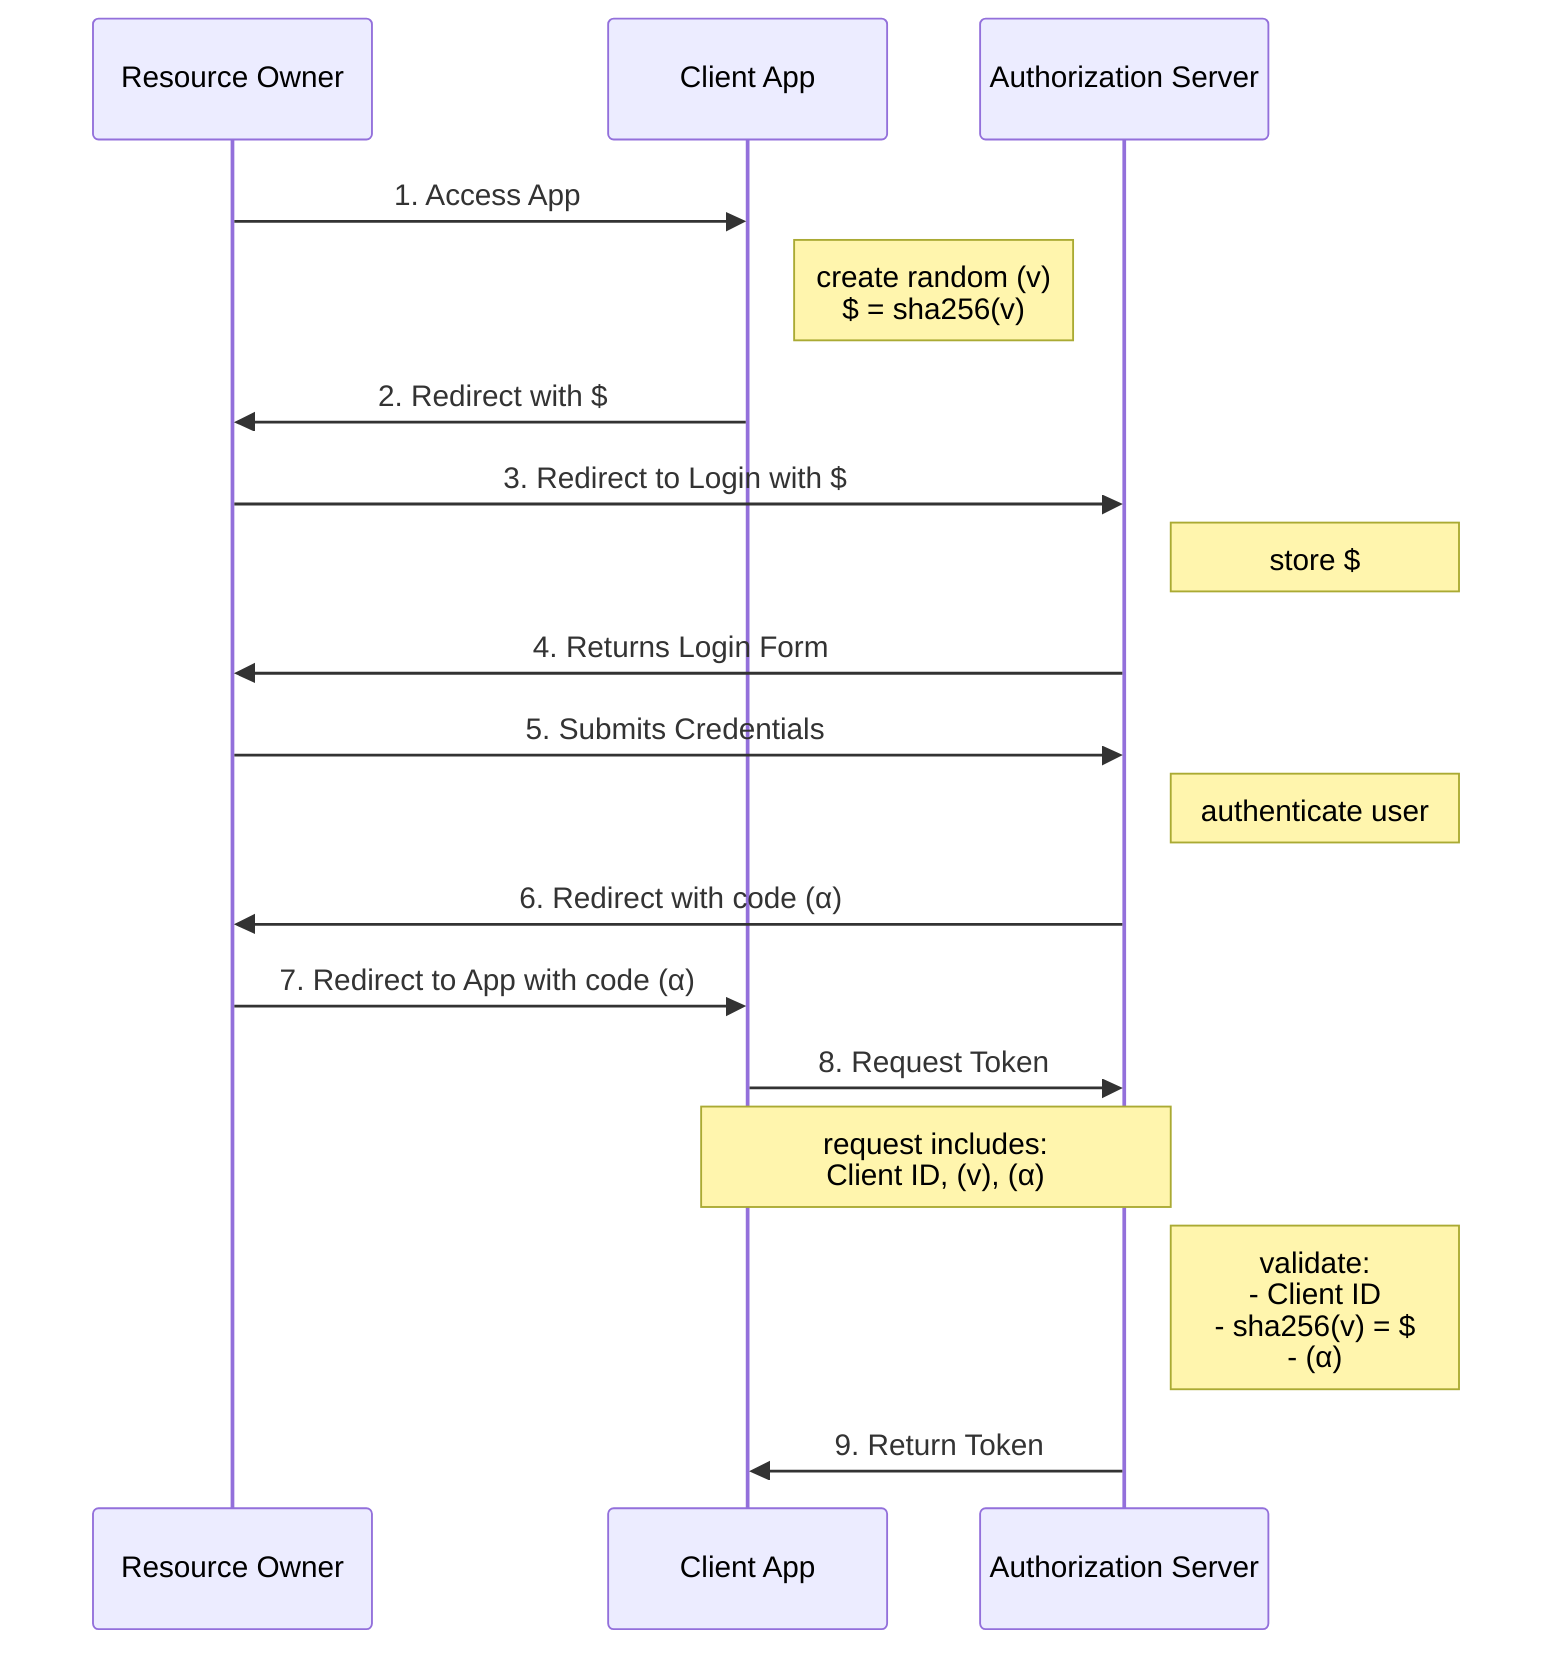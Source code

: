 sequenceDiagram
    participant RO as Resource Owner
    participant CA as Client App
    participant AS as Authorization Server
    RO->>CA: 1. Access App
    note right of CA: create random (v)<br/>$ = sha256(v) 
    CA->>RO: 2. Redirect with $
    RO->>AS: 3. Redirect to Login with $
    note right of AS: store $
    AS->>RO: 4. Returns Login Form
    RO->>AS: 5. Submits Credentials
    note right of AS: authenticate user
    AS->>RO: 6. Redirect with code (α)
    RO->>CA: 7. Redirect to App with code (α)
    CA->>AS: 8. Request Token
    note over CA,AS: request includes:<br/>Client ID, (v), (α)
    note right of AS: validate:<br/>- Client ID<br/>- sha256(v) = $<br/>- (α)
    AS->>CA: 9. Return Token